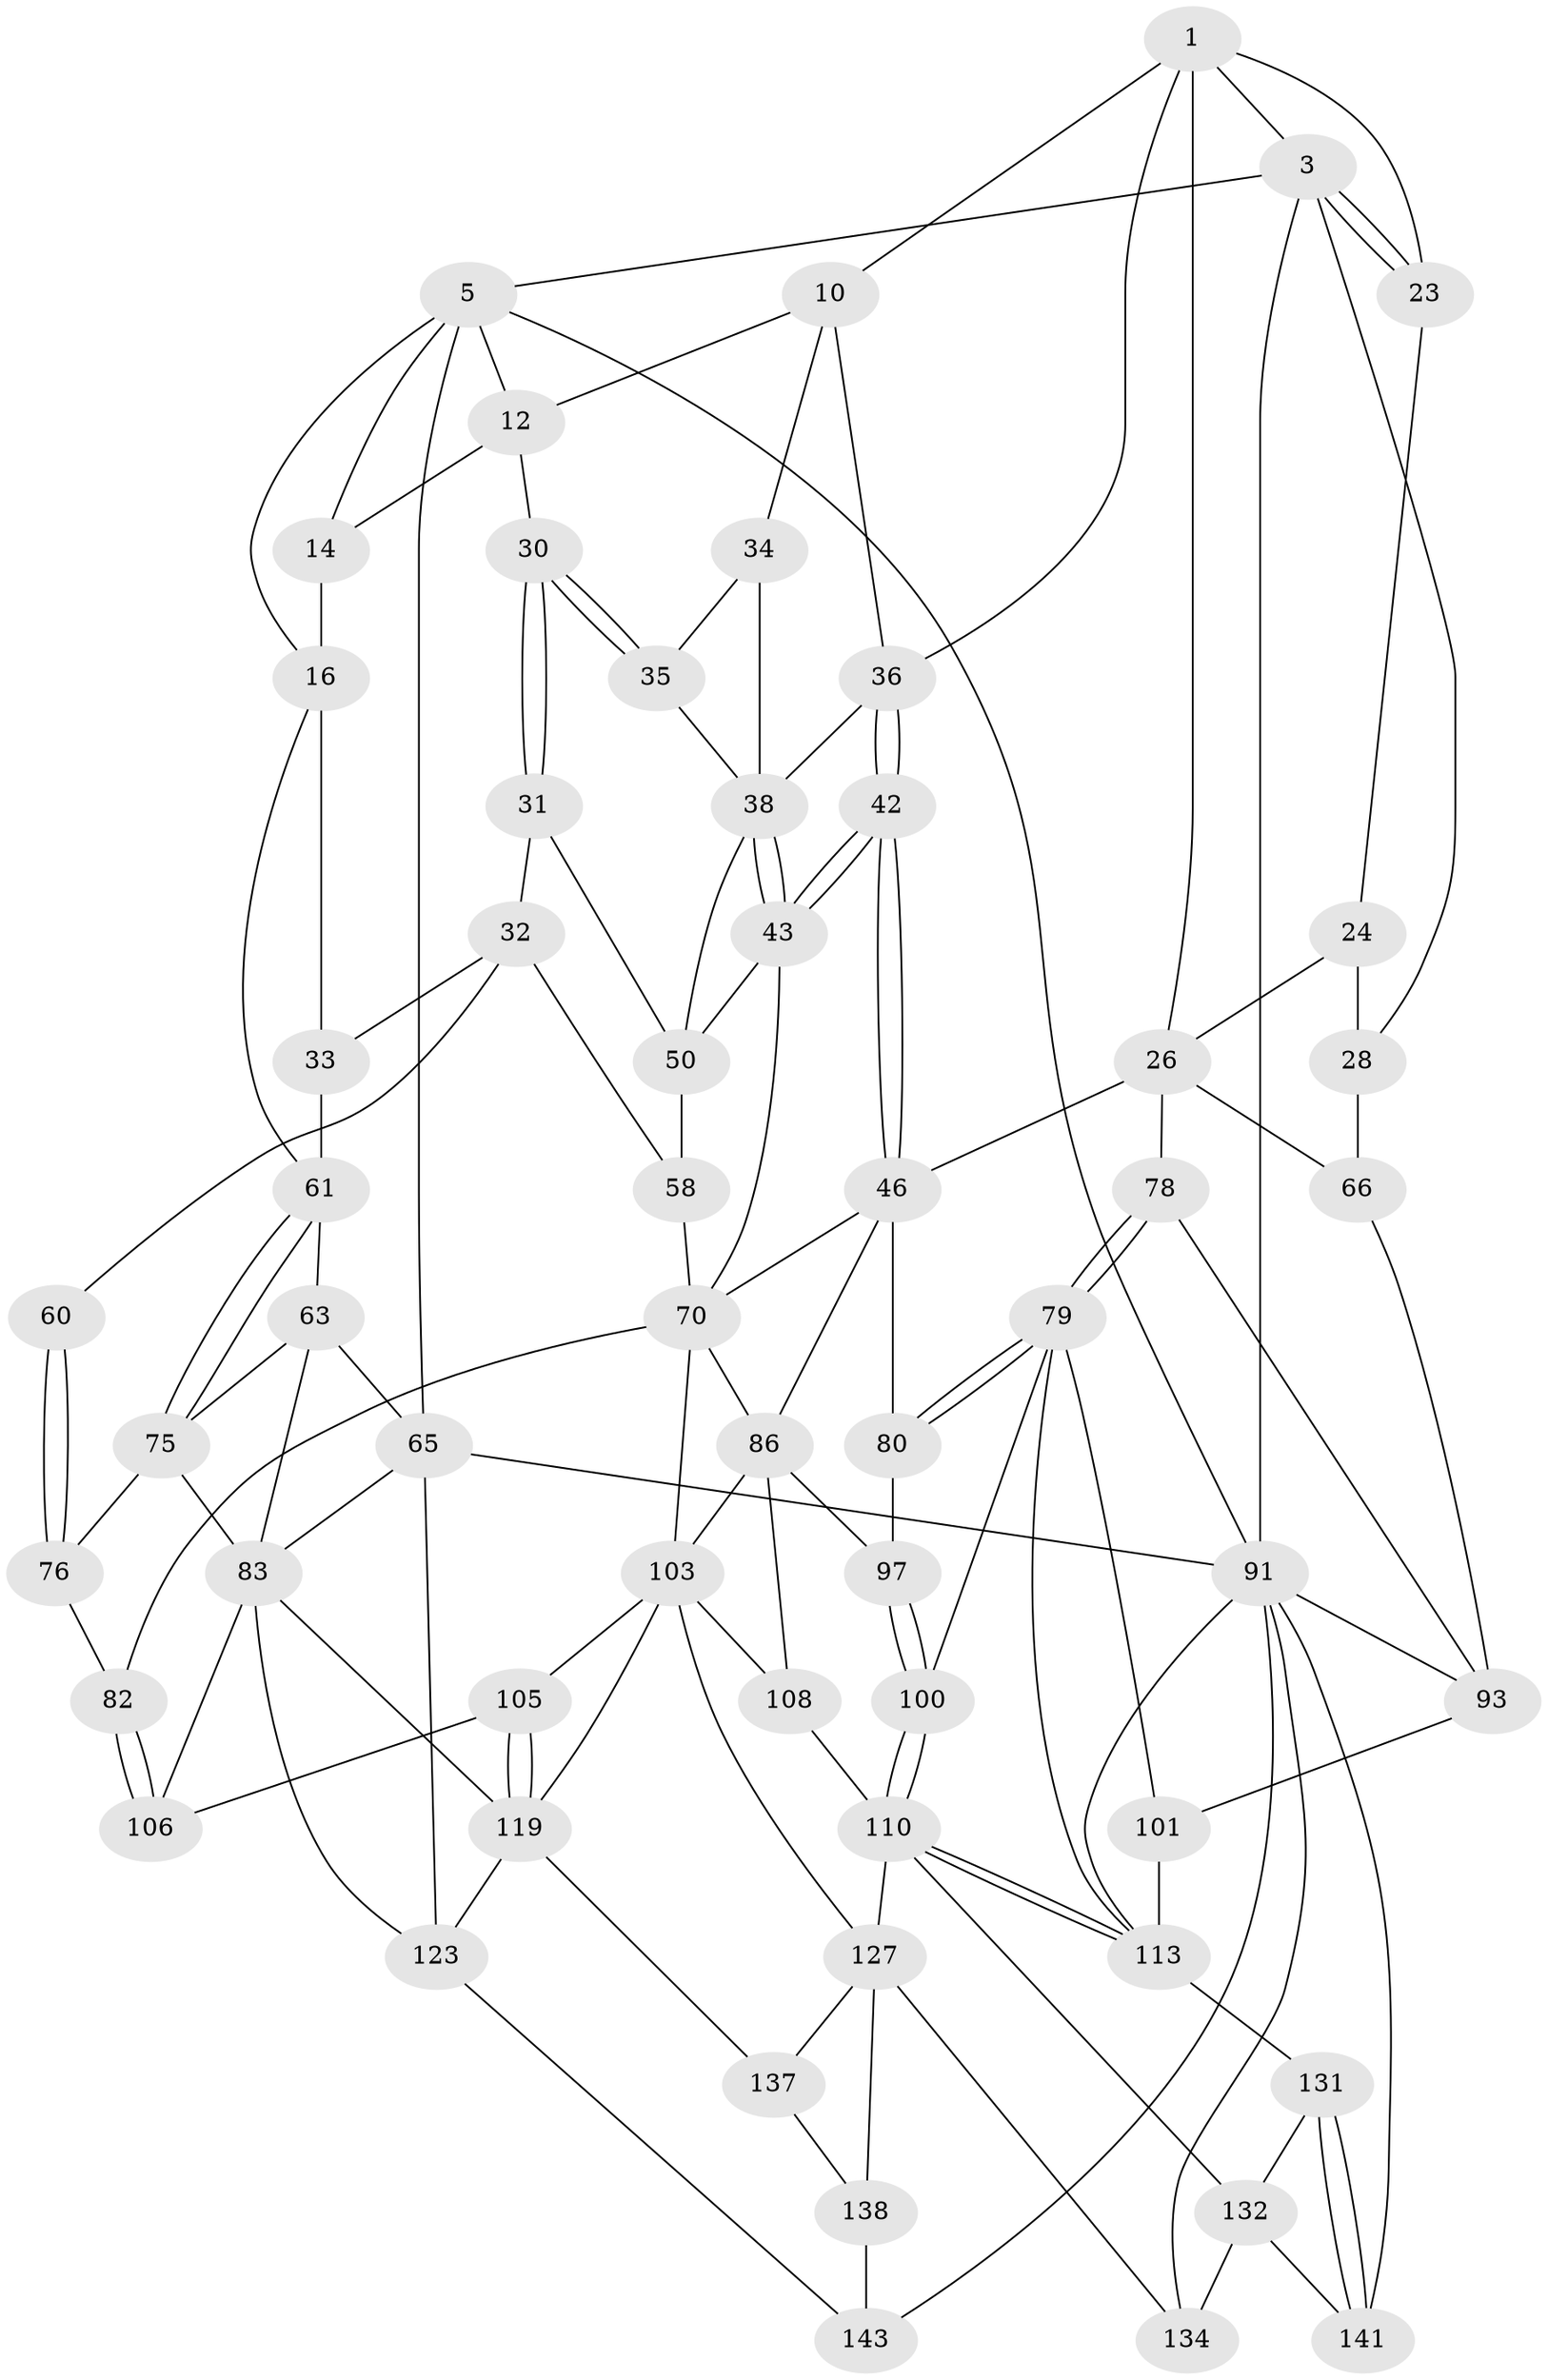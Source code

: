// original degree distribution, {4: 0.22972972972972974, 6: 0.21621621621621623, 3: 0.013513513513513514, 5: 0.5405405405405406}
// Generated by graph-tools (version 1.1) at 2025/21/03/04/25 18:21:36]
// undirected, 59 vertices, 132 edges
graph export_dot {
graph [start="1"]
  node [color=gray90,style=filled];
  1 [pos="+0.6565468862531288+0",super="+2+8"];
  3 [pos="+1+0",super="+4"];
  5 [pos="+0+0",super="+6+18"];
  10 [pos="+0.5563502483474226+0.1174632025451051",super="+11"];
  12 [pos="+0.4632956645640435+0.10374707931406715",super="+21+13"];
  14 [pos="+0.27292565734399743+0.070550682949885",super="+19+15"];
  16 [pos="+0.10266290371948512+0.15741538518059253",super="+20+17"];
  23 [pos="+0.8353155918843373+0.12324716104473293"];
  24 [pos="+0.833840333622904+0.13147335260987375",super="+25+29"];
  26 [pos="+0.7808732730839405+0.19777202192110233",super="+44"];
  28 [pos="+1+0.21473273460014816"];
  30 [pos="+0.32114069881810436+0.23814815363576938"];
  31 [pos="+0.31660047542886055+0.24544477081040733",super="+51"];
  32 [pos="+0.26115238830613674+0.2753193998332761",super="+54"];
  33 [pos="+0.24611648302495215+0.2759483146767229",super="+40"];
  34 [pos="+0.4480174945153427+0.16163838761548968"];
  35 [pos="+0.3593349458074031+0.23280389254407205"];
  36 [pos="+0.6217630098255058+0.22770779188005474",super="+37"];
  38 [pos="+0.5180007089436398+0.2833329466215211",super="+39"];
  42 [pos="+0.6726986780171441+0.33067986609551053"];
  43 [pos="+0.5280272217546225+0.31385133467115933",super="+52"];
  46 [pos="+0.7058314872864544+0.35326295273682723",super="+73"];
  50 [pos="+0.41660131726213345+0.33334164299282965",super="+53"];
  58 [pos="+0.3931685348144947+0.43150753204088244"];
  60 [pos="+0.25176914898823316+0.4259089286935375"];
  61 [pos="+0.1867587344680719+0.38454680003144365",super="+62"];
  63 [pos="+0.09589915932796256+0.45321376397853425",super="+64"];
  65 [pos="+0+0.4635633973375019",super="+114"];
  66 [pos="+0.9134983437060512+0.3978445993442544",super="+67+69"];
  70 [pos="+0.5333182693850167+0.4407096342017406",super="+71"];
  75 [pos="+0.14177014461572815+0.4331711961211804",super="+77"];
  76 [pos="+0.2642858231362139+0.5558793408007434"];
  78 [pos="+0.851463104764502+0.5187880094364248"];
  79 [pos="+0.8117558087651194+0.5416998369237387",super="+99"];
  80 [pos="+0.7789926281619199+0.540501613022435",super="+89"];
  82 [pos="+0.35403872702552913+0.5490529229345912"];
  83 [pos="+0.22029590631825782+0.5974339937753085",super="+112+84"];
  86 [pos="+0.5842832169716394+0.5757149565951682",super="+87+98"];
  91 [pos="+1+1",super="+142+116+92"];
  93 [pos="+1+0.6369267427723454",super="+94"];
  97 [pos="+0.7009740565815441+0.6122335161976233"];
  100 [pos="+0.7228543090501114+0.6420468535850732"];
  101 [pos="+0.8790444651008307+0.6060886017051539",super="+107"];
  103 [pos="+0.5183010211891707+0.6688756658773002",super="+104+109"];
  105 [pos="+0.4772376674774646+0.6820194281642308"];
  106 [pos="+0.40016912724462994+0.6781706246705156"];
  108 [pos="+0.6190368095613586+0.721738716933222"];
  110 [pos="+0.7582813686617257+0.7270845944096086",super="+111"];
  113 [pos="+0.7934616834769261+0.7203584464963974",super="+118"];
  119 [pos="+0.4299424009921983+0.8603410472876515",super="+122+120"];
  123 [pos="+0.3082949042780724+0.9130764338760757",super="+124"];
  127 [pos="+0.6976590030805571+0.8026286202308014",super="+128+136"];
  131 [pos="+0.8964493759738777+0.8647602827229104"];
  132 [pos="+0.8065738158214653+0.8867109742506868",super="+140+133"];
  134 [pos="+0.7548910298441406+1",super="+135"];
  137 [pos="+0.5414518273949561+0.881024384237594"];
  138 [pos="+0.6218397077332731+0.9342086087829992",super="+139"];
  141 [pos="+0.90585284990782+0.9301211179469359"];
  143 [pos="+0.5082147679949124+1",super="+145+144"];
  1 -- 3;
  1 -- 26;
  1 -- 36;
  1 -- 23;
  1 -- 10;
  3 -- 23;
  3 -- 23;
  3 -- 91;
  3 -- 28;
  3 -- 5;
  5 -- 91;
  5 -- 65;
  5 -- 16;
  5 -- 14;
  5 -- 12;
  10 -- 34;
  10 -- 12;
  10 -- 36;
  12 -- 30;
  12 -- 14 [weight=2];
  14 -- 16 [weight=2];
  16 -- 33 [weight=2];
  16 -- 61;
  23 -- 24;
  24 -- 26 [weight=2];
  24 -- 28;
  26 -- 66 [weight=2];
  26 -- 46;
  26 -- 78;
  28 -- 66;
  30 -- 31;
  30 -- 31;
  30 -- 35;
  30 -- 35;
  31 -- 32 [weight=2];
  31 -- 50;
  32 -- 33 [weight=2];
  32 -- 58;
  32 -- 60 [weight=2];
  33 -- 61;
  34 -- 35;
  34 -- 38;
  35 -- 38;
  36 -- 42;
  36 -- 42;
  36 -- 38;
  38 -- 43;
  38 -- 43;
  38 -- 50;
  42 -- 43;
  42 -- 43;
  42 -- 46;
  42 -- 46;
  43 -- 70;
  43 -- 50;
  46 -- 80 [weight=2];
  46 -- 70;
  46 -- 86;
  50 -- 58;
  58 -- 70;
  60 -- 76;
  60 -- 76;
  61 -- 75;
  61 -- 75;
  61 -- 63;
  63 -- 75;
  63 -- 65;
  63 -- 83;
  65 -- 123 [weight=2];
  65 -- 91;
  65 -- 83;
  66 -- 93;
  70 -- 82;
  70 -- 103;
  70 -- 86;
  75 -- 83;
  75 -- 76;
  76 -- 82;
  78 -- 79;
  78 -- 79;
  78 -- 93;
  79 -- 80;
  79 -- 80;
  79 -- 113;
  79 -- 100;
  79 -- 101;
  80 -- 97;
  82 -- 106;
  82 -- 106;
  83 -- 106;
  83 -- 119;
  83 -- 123;
  86 -- 103;
  86 -- 97;
  86 -- 108;
  91 -- 143 [weight=2];
  91 -- 141;
  91 -- 134;
  91 -- 113;
  91 -- 93;
  93 -- 101 [weight=2];
  97 -- 100;
  97 -- 100;
  100 -- 110;
  100 -- 110;
  101 -- 113;
  103 -- 105;
  103 -- 108;
  103 -- 127;
  103 -- 119;
  105 -- 106;
  105 -- 119;
  105 -- 119;
  108 -- 110;
  110 -- 113;
  110 -- 113;
  110 -- 127;
  110 -- 132;
  113 -- 131;
  119 -- 137;
  119 -- 123;
  123 -- 143 [weight=2];
  127 -- 137;
  127 -- 138;
  127 -- 134;
  131 -- 132;
  131 -- 141;
  131 -- 141;
  132 -- 141;
  132 -- 134 [weight=2];
  137 -- 138;
  138 -- 143 [weight=2];
}
